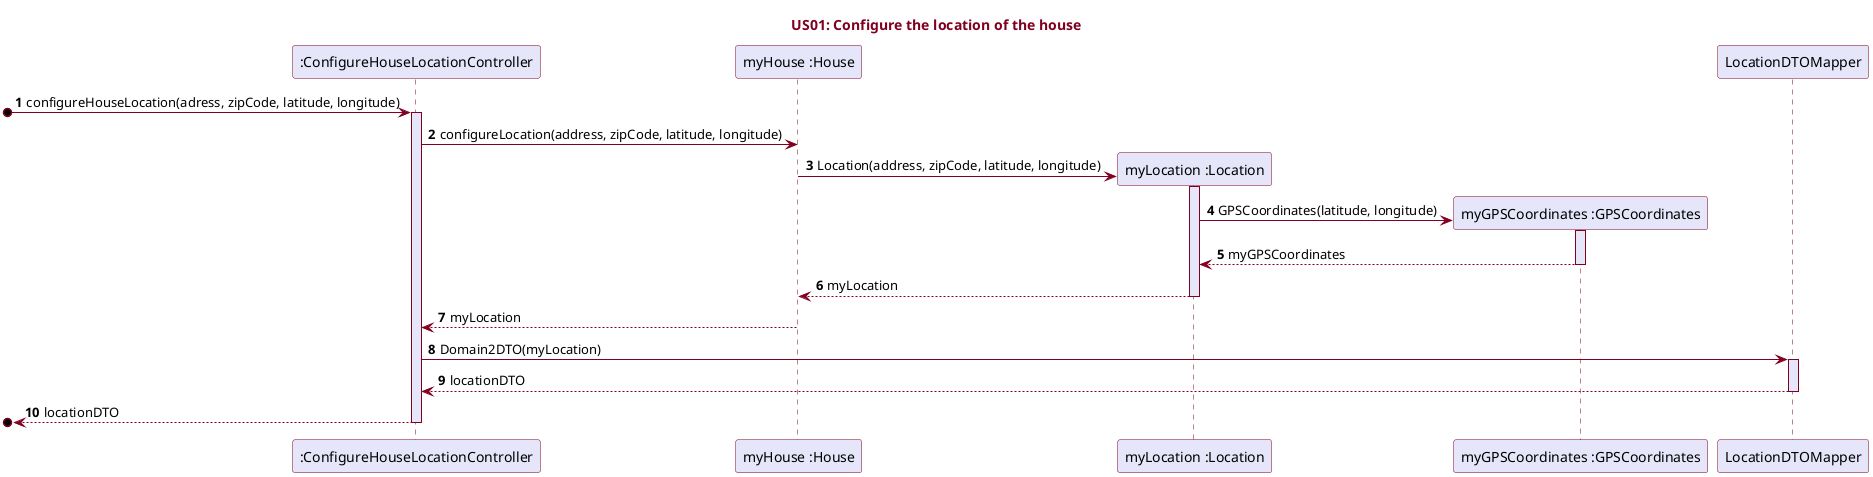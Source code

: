 @startuml
'https://plantuml.com/sequence-diagram

title <font color=#800020>US01: Configure the location of the house</font>

skinparam sequence {
ArrowColor #800020
LifeLineBorderColor #800020
LifeLineBackgroundColor #E6E6FA
ParticipantBorderColor #800020
ParticipantBackgroundColor #E6E6FA
}

autonumber

participant ":ConfigureHouseLocationController"
participant "myHouse :House"
participant "myLocation :Location"
participant "myGPSCoordinates :GPSCoordinates"


[o->":ConfigureHouseLocationController": configureHouseLocation(adress, zipCode, latitude, longitude)
activate ":ConfigureHouseLocationController"


":ConfigureHouseLocationController"->"myHouse :House": configureLocation(address, zipCode, latitude, longitude)

"myHouse :House"->"myLocation :Location" ** : Location(address, zipCode, latitude, longitude)
activate "myLocation :Location"


"myLocation :Location"->"myGPSCoordinates :GPSCoordinates" ** : GPSCoordinates(latitude, longitude)
activate "myGPSCoordinates :GPSCoordinates"
"myGPSCoordinates :GPSCoordinates"-->"myLocation :Location" : myGPSCoordinates
deactivate "myGPSCoordinates :GPSCoordinates"
"myLocation :Location"-->"myHouse :House" : myLocation
deactivate "myLocation :Location"
"myHouse :House"-->":ConfigureHouseLocationController": myLocation
":ConfigureHouseLocationController"->"LocationDTOMapper": Domain2DTO(myLocation)
activate "LocationDTOMapper"
"LocationDTOMapper"-->":ConfigureHouseLocationController": locationDTO
deactivate "LocationDTOMapper"
deactivate "myHouse :House"
[o<--":ConfigureHouseLocationController": locationDTO
deactivate ":ConfigureHouseLocationController"

@enduml